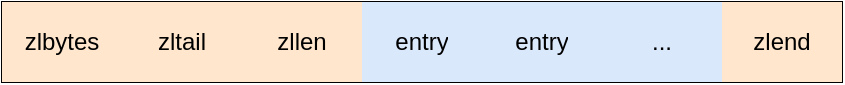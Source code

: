 <mxfile version="14.1.7" type="github">
  <diagram id="_Os2OOeE7a7N7lWUqL3C" name="Page-1">
    <mxGraphModel dx="1426" dy="771" grid="1" gridSize="10" guides="1" tooltips="1" connect="1" arrows="1" fold="1" page="1" pageScale="1" pageWidth="827" pageHeight="1169" math="0" shadow="0">
      <root>
        <mxCell id="0" />
        <mxCell id="1" parent="0" />
        <mxCell id="vOs9aeOP7bZvGyliyJ-1-1" value="" style="shape=table;html=1;whiteSpace=wrap;startSize=0;container=1;collapsible=0;childLayout=tableLayout;" vertex="1" parent="1">
          <mxGeometry x="120" y="280" width="420" height="40" as="geometry" />
        </mxCell>
        <mxCell id="vOs9aeOP7bZvGyliyJ-1-2" value="" style="shape=partialRectangle;html=1;whiteSpace=wrap;collapsible=0;dropTarget=0;pointerEvents=0;fillColor=none;top=0;left=0;bottom=0;right=0;points=[[0,0.5],[1,0.5]];portConstraint=eastwest;" vertex="1" parent="vOs9aeOP7bZvGyliyJ-1-1">
          <mxGeometry width="420" height="40" as="geometry" />
        </mxCell>
        <mxCell id="vOs9aeOP7bZvGyliyJ-1-3" value="zlbytes" style="shape=partialRectangle;html=1;whiteSpace=wrap;connectable=0;fillColor=#ffe6cc;top=0;left=0;bottom=0;right=0;overflow=hidden;strokeColor=#d79b00;" vertex="1" parent="vOs9aeOP7bZvGyliyJ-1-2">
          <mxGeometry width="60" height="40" as="geometry" />
        </mxCell>
        <mxCell id="vOs9aeOP7bZvGyliyJ-1-4" value="zltail" style="shape=partialRectangle;html=1;whiteSpace=wrap;connectable=0;fillColor=#ffe6cc;top=0;left=0;bottom=0;right=0;overflow=hidden;strokeColor=#d79b00;" vertex="1" parent="vOs9aeOP7bZvGyliyJ-1-2">
          <mxGeometry x="60" width="60" height="40" as="geometry" />
        </mxCell>
        <mxCell id="vOs9aeOP7bZvGyliyJ-1-5" value="zllen" style="shape=partialRectangle;html=1;whiteSpace=wrap;connectable=0;fillColor=#ffe6cc;top=0;left=0;bottom=0;right=0;overflow=hidden;strokeColor=#d79b00;" vertex="1" parent="vOs9aeOP7bZvGyliyJ-1-2">
          <mxGeometry x="120" width="60" height="40" as="geometry" />
        </mxCell>
        <mxCell id="vOs9aeOP7bZvGyliyJ-1-14" value="entry" style="shape=partialRectangle;html=1;whiteSpace=wrap;connectable=0;fillColor=#dae8fc;top=0;left=0;bottom=0;right=0;overflow=hidden;strokeColor=#6c8ebf;" vertex="1" parent="vOs9aeOP7bZvGyliyJ-1-2">
          <mxGeometry x="180" width="60" height="40" as="geometry" />
        </mxCell>
        <mxCell id="vOs9aeOP7bZvGyliyJ-1-17" value="entry" style="shape=partialRectangle;html=1;whiteSpace=wrap;connectable=0;fillColor=#dae8fc;top=0;left=0;bottom=0;right=0;overflow=hidden;strokeColor=#6c8ebf;" vertex="1" parent="vOs9aeOP7bZvGyliyJ-1-2">
          <mxGeometry x="240" width="60" height="40" as="geometry" />
        </mxCell>
        <mxCell id="vOs9aeOP7bZvGyliyJ-1-20" value="..." style="shape=partialRectangle;html=1;whiteSpace=wrap;connectable=0;fillColor=#dae8fc;top=0;left=0;bottom=0;right=0;overflow=hidden;strokeColor=#6c8ebf;" vertex="1" parent="vOs9aeOP7bZvGyliyJ-1-2">
          <mxGeometry x="300" width="60" height="40" as="geometry" />
        </mxCell>
        <mxCell id="vOs9aeOP7bZvGyliyJ-1-23" value="zlend" style="shape=partialRectangle;html=1;whiteSpace=wrap;connectable=0;fillColor=#ffe6cc;top=0;left=0;bottom=0;right=0;overflow=hidden;strokeColor=#d79b00;" vertex="1" parent="vOs9aeOP7bZvGyliyJ-1-2">
          <mxGeometry x="360" width="60" height="40" as="geometry" />
        </mxCell>
      </root>
    </mxGraphModel>
  </diagram>
</mxfile>
